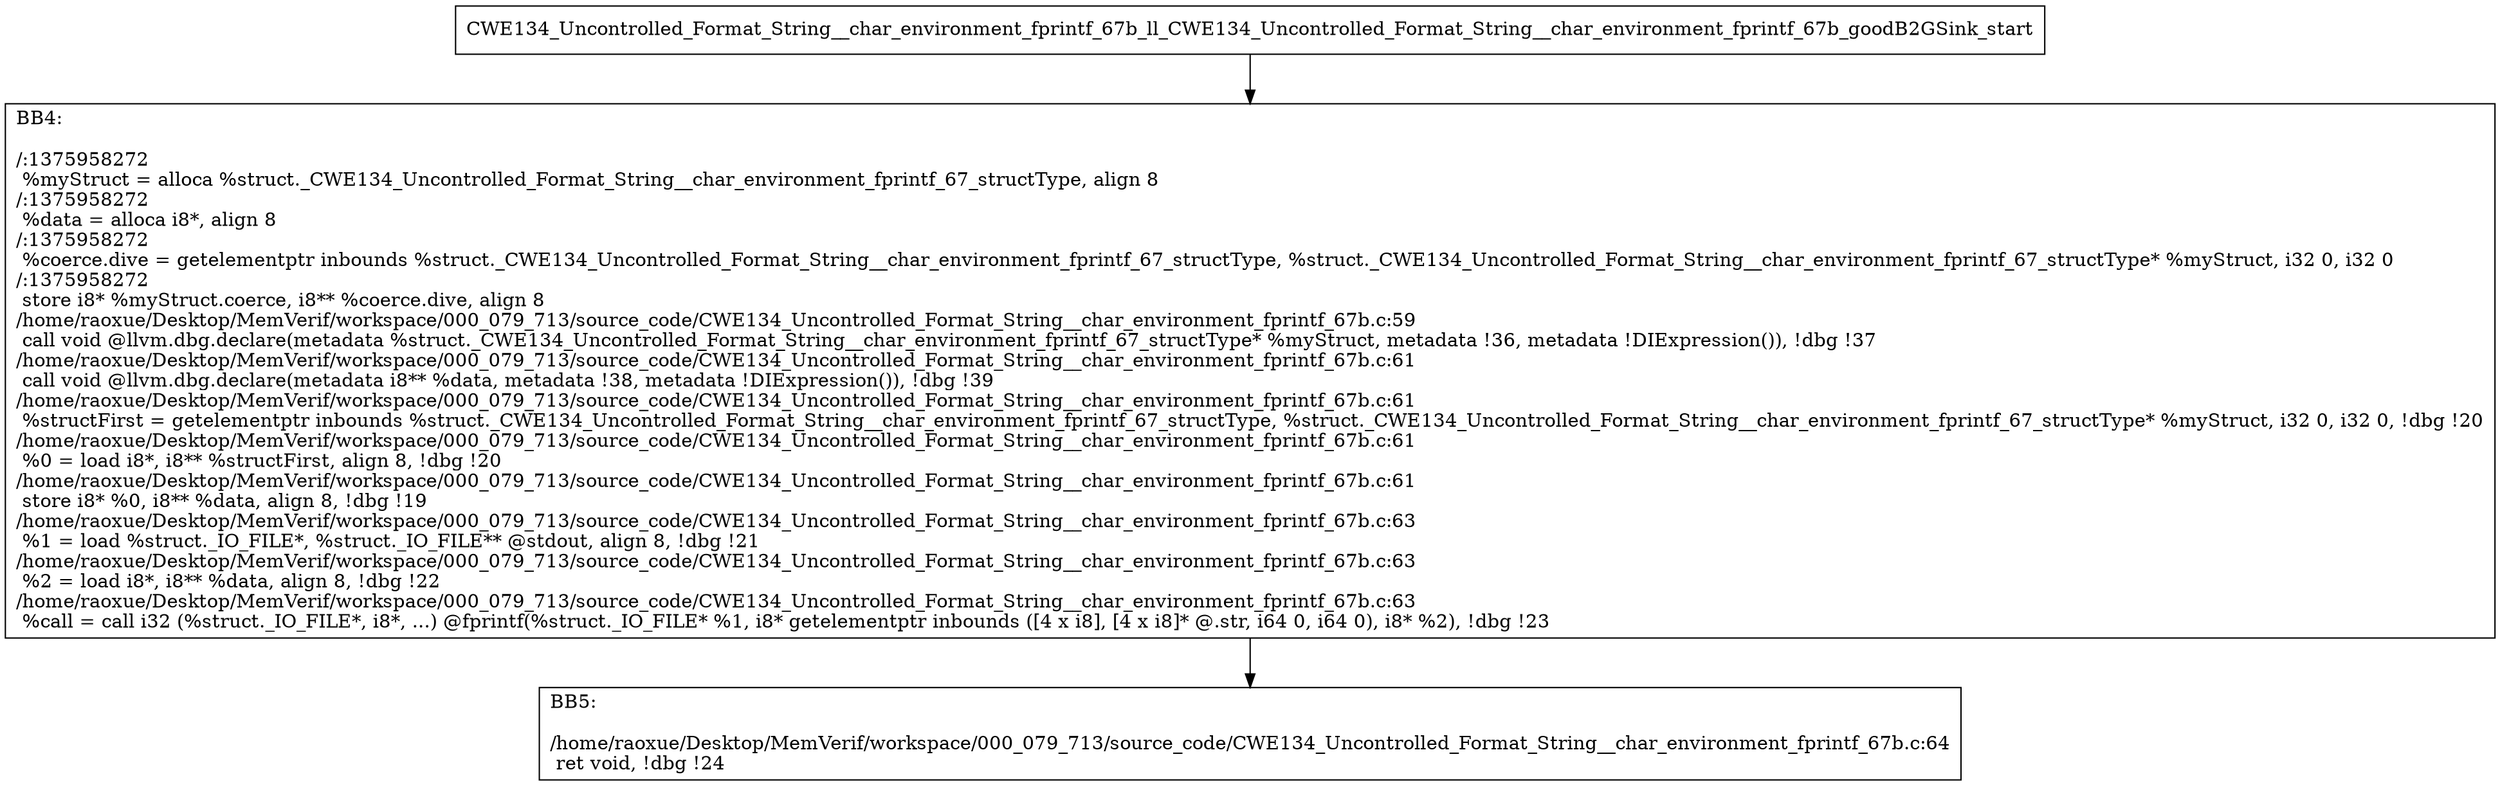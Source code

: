 digraph "CFG for'CWE134_Uncontrolled_Format_String__char_environment_fprintf_67b_ll_CWE134_Uncontrolled_Format_String__char_environment_fprintf_67b_goodB2GSink' function" {
	BBCWE134_Uncontrolled_Format_String__char_environment_fprintf_67b_ll_CWE134_Uncontrolled_Format_String__char_environment_fprintf_67b_goodB2GSink_start[shape=record,label="{CWE134_Uncontrolled_Format_String__char_environment_fprintf_67b_ll_CWE134_Uncontrolled_Format_String__char_environment_fprintf_67b_goodB2GSink_start}"];
	BBCWE134_Uncontrolled_Format_String__char_environment_fprintf_67b_ll_CWE134_Uncontrolled_Format_String__char_environment_fprintf_67b_goodB2GSink_start-> CWE134_Uncontrolled_Format_String__char_environment_fprintf_67b_ll_CWE134_Uncontrolled_Format_String__char_environment_fprintf_67b_goodB2GSinkBB4;
	CWE134_Uncontrolled_Format_String__char_environment_fprintf_67b_ll_CWE134_Uncontrolled_Format_String__char_environment_fprintf_67b_goodB2GSinkBB4 [shape=record, label="{BB4:\l\l/:1375958272\l
  %myStruct = alloca %struct._CWE134_Uncontrolled_Format_String__char_environment_fprintf_67_structType, align 8\l
/:1375958272\l
  %data = alloca i8*, align 8\l
/:1375958272\l
  %coerce.dive = getelementptr inbounds %struct._CWE134_Uncontrolled_Format_String__char_environment_fprintf_67_structType, %struct._CWE134_Uncontrolled_Format_String__char_environment_fprintf_67_structType* %myStruct, i32 0, i32 0\l
/:1375958272\l
  store i8* %myStruct.coerce, i8** %coerce.dive, align 8\l
/home/raoxue/Desktop/MemVerif/workspace/000_079_713/source_code/CWE134_Uncontrolled_Format_String__char_environment_fprintf_67b.c:59\l
  call void @llvm.dbg.declare(metadata %struct._CWE134_Uncontrolled_Format_String__char_environment_fprintf_67_structType* %myStruct, metadata !36, metadata !DIExpression()), !dbg !37\l
/home/raoxue/Desktop/MemVerif/workspace/000_079_713/source_code/CWE134_Uncontrolled_Format_String__char_environment_fprintf_67b.c:61\l
  call void @llvm.dbg.declare(metadata i8** %data, metadata !38, metadata !DIExpression()), !dbg !39\l
/home/raoxue/Desktop/MemVerif/workspace/000_079_713/source_code/CWE134_Uncontrolled_Format_String__char_environment_fprintf_67b.c:61\l
  %structFirst = getelementptr inbounds %struct._CWE134_Uncontrolled_Format_String__char_environment_fprintf_67_structType, %struct._CWE134_Uncontrolled_Format_String__char_environment_fprintf_67_structType* %myStruct, i32 0, i32 0, !dbg !20\l
/home/raoxue/Desktop/MemVerif/workspace/000_079_713/source_code/CWE134_Uncontrolled_Format_String__char_environment_fprintf_67b.c:61\l
  %0 = load i8*, i8** %structFirst, align 8, !dbg !20\l
/home/raoxue/Desktop/MemVerif/workspace/000_079_713/source_code/CWE134_Uncontrolled_Format_String__char_environment_fprintf_67b.c:61\l
  store i8* %0, i8** %data, align 8, !dbg !19\l
/home/raoxue/Desktop/MemVerif/workspace/000_079_713/source_code/CWE134_Uncontrolled_Format_String__char_environment_fprintf_67b.c:63\l
  %1 = load %struct._IO_FILE*, %struct._IO_FILE** @stdout, align 8, !dbg !21\l
/home/raoxue/Desktop/MemVerif/workspace/000_079_713/source_code/CWE134_Uncontrolled_Format_String__char_environment_fprintf_67b.c:63\l
  %2 = load i8*, i8** %data, align 8, !dbg !22\l
/home/raoxue/Desktop/MemVerif/workspace/000_079_713/source_code/CWE134_Uncontrolled_Format_String__char_environment_fprintf_67b.c:63\l
  %call = call i32 (%struct._IO_FILE*, i8*, ...) @fprintf(%struct._IO_FILE* %1, i8* getelementptr inbounds ([4 x i8], [4 x i8]* @.str, i64 0, i64 0), i8* %2), !dbg !23\l
}"];
	CWE134_Uncontrolled_Format_String__char_environment_fprintf_67b_ll_CWE134_Uncontrolled_Format_String__char_environment_fprintf_67b_goodB2GSinkBB4-> CWE134_Uncontrolled_Format_String__char_environment_fprintf_67b_ll_CWE134_Uncontrolled_Format_String__char_environment_fprintf_67b_goodB2GSinkBB5;
	CWE134_Uncontrolled_Format_String__char_environment_fprintf_67b_ll_CWE134_Uncontrolled_Format_String__char_environment_fprintf_67b_goodB2GSinkBB5 [shape=record, label="{BB5:\l\l/home/raoxue/Desktop/MemVerif/workspace/000_079_713/source_code/CWE134_Uncontrolled_Format_String__char_environment_fprintf_67b.c:64\l
  ret void, !dbg !24\l
}"];
}
